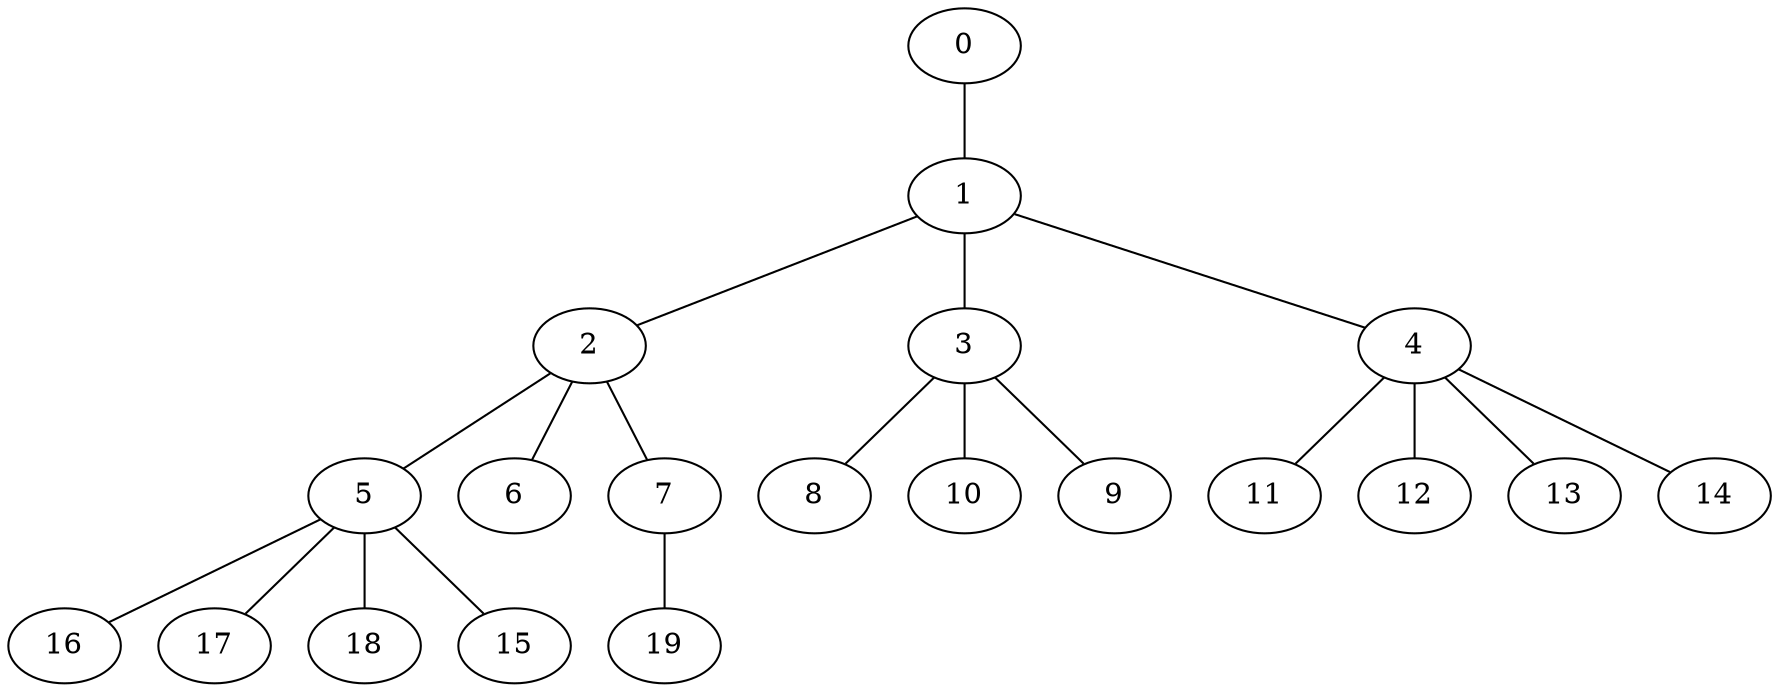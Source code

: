 
graph graphname {
    0 -- 1
1 -- 2
1 -- 3
1 -- 4
2 -- 5
2 -- 6
2 -- 7
3 -- 8
3 -- 10
3 -- 9
4 -- 11
4 -- 12
4 -- 13
4 -- 14
5 -- 16
5 -- 17
5 -- 18
5 -- 15
7 -- 19

}
